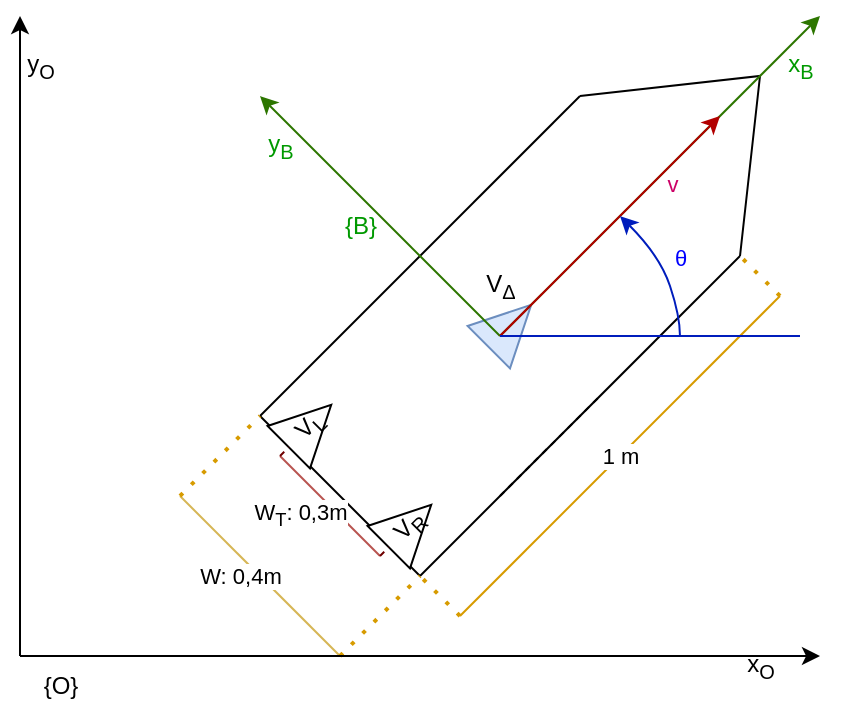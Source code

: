 <mxfile version="20.5.3" type="github"><diagram id="pligNGmTwNtjp512ke-q" name="Page-1"><mxGraphModel dx="825" dy="456" grid="1" gridSize="10" guides="1" tooltips="1" connect="1" arrows="1" fold="1" page="1" pageScale="1" pageWidth="480" pageHeight="400" math="0" shadow="0"><root><mxCell id="0"/><mxCell id="1" parent="0"/><mxCell id="it2i72aVcCg-1appj0wb-1" value="" style="endArrow=none;html=1;rounded=0;" edge="1" parent="1"><mxGeometry width="50" height="50" relative="1" as="geometry"><mxPoint x="160" y="240" as="sourcePoint"/><mxPoint x="320" y="80" as="targetPoint"/></mxGeometry></mxCell><mxCell id="it2i72aVcCg-1appj0wb-2" value="" style="endArrow=none;html=1;rounded=0;" edge="1" parent="1"><mxGeometry width="50" height="50" relative="1" as="geometry"><mxPoint x="240" y="320" as="sourcePoint"/><mxPoint x="400" y="160" as="targetPoint"/></mxGeometry></mxCell><mxCell id="it2i72aVcCg-1appj0wb-3" value="" style="endArrow=none;html=1;rounded=0;" edge="1" parent="1"><mxGeometry width="50" height="50" relative="1" as="geometry"><mxPoint x="320" y="80" as="sourcePoint"/><mxPoint x="400" y="160" as="targetPoint"/><Array as="points"><mxPoint x="410" y="70"/></Array></mxGeometry></mxCell><mxCell id="it2i72aVcCg-1appj0wb-4" value="" style="endArrow=none;html=1;rounded=0;" edge="1" parent="1"><mxGeometry width="50" height="50" relative="1" as="geometry"><mxPoint x="240" y="320" as="sourcePoint"/><mxPoint x="160" y="240" as="targetPoint"/></mxGeometry></mxCell><mxCell id="it2i72aVcCg-1appj0wb-5" value="" style="triangle;whiteSpace=wrap;html=1;rotation=-45;fillColor=#dae8fc;strokeColor=#6c8ebf;" vertex="1" parent="1"><mxGeometry x="270" y="180" width="30" height="30" as="geometry"/></mxCell><mxCell id="it2i72aVcCg-1appj0wb-6" value="V&lt;sub&gt;R&lt;/sub&gt;" style="triangle;whiteSpace=wrap;html=1;rotation=-45;" vertex="1" parent="1"><mxGeometry x="220" y="280" width="30" height="30" as="geometry"/></mxCell><mxCell id="it2i72aVcCg-1appj0wb-7" value="W&lt;sub&gt;T&lt;/sub&gt;: 0,3m" style="endArrow=none;html=1;rounded=0;fillColor=#f8cecc;strokeColor=#b85450;" edge="1" parent="1"><mxGeometry x="0.2" y="14" width="50" height="50" relative="1" as="geometry"><mxPoint x="220" y="310" as="sourcePoint"/><mxPoint x="170" y="260" as="targetPoint"/><mxPoint as="offset"/></mxGeometry></mxCell><mxCell id="it2i72aVcCg-1appj0wb-8" value="W: 0,4m" style="endArrow=none;html=1;rounded=0;fillColor=#fff2cc;strokeColor=#d6b656;" edge="1" parent="1"><mxGeometry x="0.125" y="7" width="50" height="50" relative="1" as="geometry"><mxPoint x="200" y="360" as="sourcePoint"/><mxPoint x="120" y="280" as="targetPoint"/><mxPoint as="offset"/></mxGeometry></mxCell><mxCell id="it2i72aVcCg-1appj0wb-13" value="" style="endArrow=none;dashed=1;html=1;dashPattern=1 3;strokeWidth=2;rounded=0;fillColor=#ffe6cc;strokeColor=#d79b00;" edge="1" parent="1"><mxGeometry width="50" height="50" relative="1" as="geometry"><mxPoint x="200" y="360" as="sourcePoint"/><mxPoint x="240" y="320" as="targetPoint"/></mxGeometry></mxCell><mxCell id="it2i72aVcCg-1appj0wb-14" value="" style="endArrow=none;dashed=1;html=1;dashPattern=1 3;strokeWidth=2;rounded=0;fillColor=#ffe6cc;strokeColor=#d79b00;" edge="1" parent="1"><mxGeometry width="50" height="50" relative="1" as="geometry"><mxPoint x="120" y="280" as="sourcePoint"/><mxPoint x="160" y="240.0" as="targetPoint"/></mxGeometry></mxCell><mxCell id="it2i72aVcCg-1appj0wb-15" value="1 m" style="endArrow=none;html=1;rounded=0;fillColor=#ffe6cc;strokeColor=#d79b00;" edge="1" parent="1"><mxGeometry width="50" height="50" relative="1" as="geometry"><mxPoint x="260" y="340" as="sourcePoint"/><mxPoint x="420" y="180" as="targetPoint"/></mxGeometry></mxCell><mxCell id="it2i72aVcCg-1appj0wb-16" value="" style="endArrow=none;dashed=1;html=1;dashPattern=1 3;strokeWidth=2;rounded=0;fillColor=#ffe6cc;strokeColor=#d79b00;" edge="1" parent="1"><mxGeometry width="50" height="50" relative="1" as="geometry"><mxPoint x="420" y="180" as="sourcePoint"/><mxPoint x="400" y="160" as="targetPoint"/></mxGeometry></mxCell><mxCell id="it2i72aVcCg-1appj0wb-17" value="" style="endArrow=none;dashed=1;html=1;dashPattern=1 3;strokeWidth=2;rounded=0;fillColor=#ffe6cc;strokeColor=#d79b00;" edge="1" parent="1"><mxGeometry width="50" height="50" relative="1" as="geometry"><mxPoint x="260" y="340" as="sourcePoint"/><mxPoint x="240" y="320" as="targetPoint"/></mxGeometry></mxCell><mxCell id="it2i72aVcCg-1appj0wb-19" value="V&lt;sub&gt;L&lt;/sub&gt;" style="triangle;whiteSpace=wrap;html=1;rotation=-45;" vertex="1" parent="1"><mxGeometry x="170" y="230" width="30" height="30" as="geometry"/></mxCell><mxCell id="it2i72aVcCg-1appj0wb-20" value="" style="endArrow=classic;html=1;rounded=0;fillColor=#60a917;strokeColor=#2D7600;" edge="1" parent="1"><mxGeometry width="50" height="50" relative="1" as="geometry"><mxPoint x="280" y="200" as="sourcePoint"/><mxPoint x="440" y="40" as="targetPoint"/></mxGeometry></mxCell><mxCell id="it2i72aVcCg-1appj0wb-21" value="V&lt;sub&gt;Δ&lt;/sub&gt;" style="text;html=1;align=center;verticalAlign=middle;resizable=0;points=[];autosize=1;strokeColor=none;fillColor=none;" vertex="1" parent="1"><mxGeometry x="260" y="160" width="40" height="30" as="geometry"/></mxCell><mxCell id="it2i72aVcCg-1appj0wb-22" value="" style="endArrow=classic;html=1;rounded=0;fillColor=#60a917;strokeColor=#2D7600;" edge="1" parent="1"><mxGeometry width="50" height="50" relative="1" as="geometry"><mxPoint x="280" y="200" as="sourcePoint"/><mxPoint x="160" y="80" as="targetPoint"/></mxGeometry></mxCell><mxCell id="it2i72aVcCg-1appj0wb-24" value="{B}" style="text;html=1;align=center;verticalAlign=middle;resizable=0;points=[];autosize=1;strokeColor=none;fillColor=none;fontColor=#009900;" vertex="1" parent="1"><mxGeometry x="190" y="130" width="40" height="30" as="geometry"/></mxCell><mxCell id="it2i72aVcCg-1appj0wb-27" value="y&lt;sub&gt;B&lt;/sub&gt;" style="text;html=1;align=center;verticalAlign=middle;resizable=0;points=[];autosize=1;strokeColor=none;fillColor=none;fontColor=#009900;" vertex="1" parent="1"><mxGeometry x="150" y="90" width="40" height="30" as="geometry"/></mxCell><mxCell id="it2i72aVcCg-1appj0wb-28" value="x&lt;sub&gt;B&lt;/sub&gt;" style="text;html=1;align=center;verticalAlign=middle;resizable=0;points=[];autosize=1;strokeColor=none;fillColor=none;fontColor=#009900;" vertex="1" parent="1"><mxGeometry x="410" y="50" width="40" height="30" as="geometry"/></mxCell><mxCell id="it2i72aVcCg-1appj0wb-29" value="" style="endArrow=classic;html=1;rounded=0;fontColor=#009900;" edge="1" parent="1"><mxGeometry width="50" height="50" relative="1" as="geometry"><mxPoint x="40" y="360" as="sourcePoint"/><mxPoint x="40" y="40" as="targetPoint"/></mxGeometry></mxCell><mxCell id="it2i72aVcCg-1appj0wb-30" value="" style="endArrow=classic;html=1;rounded=0;fontColor=#009900;" edge="1" parent="1"><mxGeometry width="50" height="50" relative="1" as="geometry"><mxPoint x="40" y="360" as="sourcePoint"/><mxPoint x="440" y="360" as="targetPoint"/></mxGeometry></mxCell><mxCell id="it2i72aVcCg-1appj0wb-31" value="&lt;font color=&quot;#000000&quot;&gt;{O}&lt;/font&gt;" style="text;html=1;align=center;verticalAlign=middle;resizable=0;points=[];autosize=1;strokeColor=none;fillColor=none;fontColor=#009900;" vertex="1" parent="1"><mxGeometry x="40" y="360" width="40" height="30" as="geometry"/></mxCell><mxCell id="it2i72aVcCg-1appj0wb-32" value="x&lt;sub&gt;O&lt;/sub&gt;" style="text;html=1;align=center;verticalAlign=middle;resizable=0;points=[];autosize=1;strokeColor=none;fillColor=none;fontColor=#000000;" vertex="1" parent="1"><mxGeometry x="390" y="350" width="40" height="30" as="geometry"/></mxCell><mxCell id="it2i72aVcCg-1appj0wb-33" value="y&lt;sub&gt;O&lt;/sub&gt;" style="text;html=1;align=center;verticalAlign=middle;resizable=0;points=[];autosize=1;strokeColor=none;fillColor=none;fontColor=#000000;" vertex="1" parent="1"><mxGeometry x="30" y="50" width="40" height="30" as="geometry"/></mxCell><mxCell id="it2i72aVcCg-1appj0wb-34" value="v" style="endArrow=classic;html=1;rounded=0;fontColor=#CC0066;fillColor=#e51400;strokeColor=#B20000;" edge="1" parent="1"><mxGeometry x="0.47" y="-7" width="50" height="50" relative="1" as="geometry"><mxPoint x="280" y="200" as="sourcePoint"/><mxPoint x="390" y="90" as="targetPoint"/><mxPoint as="offset"/></mxGeometry></mxCell><mxCell id="it2i72aVcCg-1appj0wb-35" value="" style="endArrow=none;dashed=1;html=1;rounded=0;fontColor=#CC0066;" edge="1" parent="1"><mxGeometry width="50" height="50" relative="1" as="geometry"><mxPoint x="280" y="280" as="sourcePoint"/><mxPoint x="330" y="230" as="targetPoint"/></mxGeometry></mxCell><mxCell id="it2i72aVcCg-1appj0wb-36" value="" style="endArrow=none;html=1;rounded=0;fontColor=#CC0066;fillColor=#0050ef;strokeColor=#001DBC;" edge="1" parent="1"><mxGeometry width="50" height="50" relative="1" as="geometry"><mxPoint x="280" y="200" as="sourcePoint"/><mxPoint x="430" y="200" as="targetPoint"/></mxGeometry></mxCell><mxCell id="it2i72aVcCg-1appj0wb-39" value="" style="curved=1;endArrow=classic;html=1;rounded=0;fontColor=#0000FF;fillColor=#0050ef;strokeColor=#001DBC;" edge="1" parent="1"><mxGeometry width="50" height="50" relative="1" as="geometry"><mxPoint x="370" y="200" as="sourcePoint"/><mxPoint x="340" y="140" as="targetPoint"/><Array as="points"><mxPoint x="370" y="200"/><mxPoint x="370" y="190"/><mxPoint x="360" y="160"/></Array></mxGeometry></mxCell><mxCell id="it2i72aVcCg-1appj0wb-40" value="θ" style="edgeLabel;html=1;align=center;verticalAlign=middle;resizable=0;points=[];fontColor=#0000FF;" vertex="1" connectable="0" parent="it2i72aVcCg-1appj0wb-39"><mxGeometry x="-0.092" y="-1" relative="1" as="geometry"><mxPoint x="6" y="-9" as="offset"/></mxGeometry></mxCell><mxCell id="it2i72aVcCg-1appj0wb-41" value="" style="endArrow=none;dashed=1;html=1;rounded=0;fontColor=#0000FF;entryX=0;entryY=0.5;entryDx=0;entryDy=0;fillColor=#a20025;strokeColor=#6F0000;" edge="1" parent="1" target="it2i72aVcCg-1appj0wb-6"><mxGeometry width="50" height="50" relative="1" as="geometry"><mxPoint x="220" y="310" as="sourcePoint"/><mxPoint x="260" y="230" as="targetPoint"/></mxGeometry></mxCell><mxCell id="it2i72aVcCg-1appj0wb-42" value="" style="endArrow=none;dashed=1;html=1;rounded=0;fontColor=#0000FF;entryX=0;entryY=0.5;entryDx=0;entryDy=0;fillColor=#a20025;strokeColor=#6F0000;" edge="1" parent="1"><mxGeometry width="50" height="50" relative="1" as="geometry"><mxPoint x="170" y="260" as="sourcePoint"/><mxPoint x="174.393" y="255.607" as="targetPoint"/></mxGeometry></mxCell></root></mxGraphModel></diagram></mxfile>